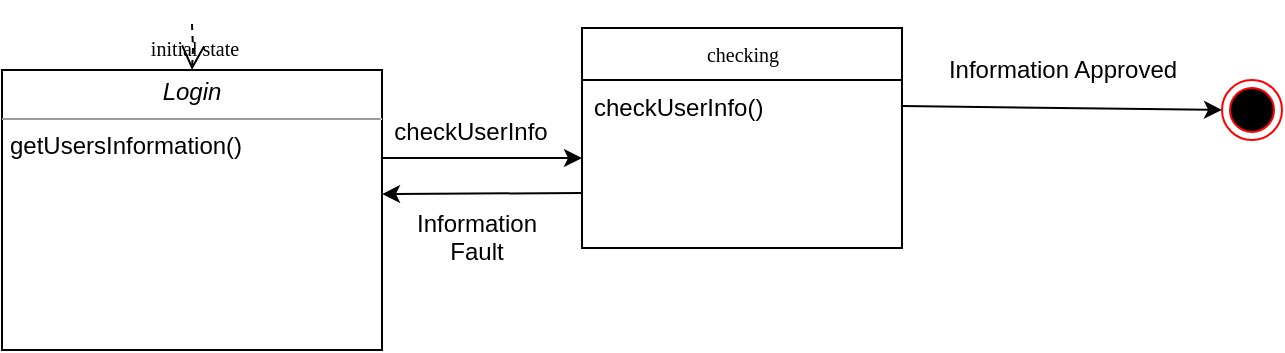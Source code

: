<mxfile version="10.6.7" type="github"><diagram name="Page-1" id="c4acf3e9-155e-7222-9cf6-157b1a14988f"><mxGraphModel dx="1250" dy="582" grid="1" gridSize="10" guides="1" tooltips="1" connect="1" arrows="1" fold="1" page="1" pageScale="1" pageWidth="850" pageHeight="1100" background="#ffffff" math="0" shadow="0"><root><mxCell id="0"/><mxCell id="1" parent="0"/><mxCell id="xkI3HHaoygltYJP1kvN7-2" value="checking" style="swimlane;html=1;fontStyle=0;childLayout=stackLayout;horizontal=1;startSize=26;fillColor=none;horizontalStack=0;resizeParent=1;resizeLast=0;collapsible=1;marginBottom=0;swimlaneFillColor=#ffffff;rounded=0;shadow=0;comic=0;labelBackgroundColor=none;strokeColor=#000000;strokeWidth=1;fontFamily=Verdana;fontSize=10;fontColor=#000000;align=center;" vertex="1" parent="1"><mxGeometry x="350" y="42" width="160" height="110" as="geometry"/></mxCell><mxCell id="xkI3HHaoygltYJP1kvN7-3" value="checkUserInfo()" style="text;html=1;strokeColor=none;fillColor=none;align=left;verticalAlign=top;spacingLeft=4;spacingRight=4;whiteSpace=wrap;overflow=hidden;rotatable=0;points=[[0,0.5],[1,0.5]];portConstraint=eastwest;" vertex="1" parent="xkI3HHaoygltYJP1kvN7-2"><mxGeometry y="26" width="160" height="26" as="geometry"/></mxCell><mxCell id="xkI3HHaoygltYJP1kvN7-4" value="&lt;p style=&quot;margin: 0px ; margin-top: 4px ; text-align: center&quot;&gt;&lt;i&gt;Login&lt;/i&gt;&lt;/p&gt;&lt;hr size=&quot;1&quot;&gt;&lt;p style=&quot;margin: 0px ; margin-left: 4px&quot;&gt;getUsersInformation()&lt;/p&gt;" style="verticalAlign=top;align=left;overflow=fill;fontSize=12;fontFamily=Helvetica;html=1;rounded=0;shadow=0;comic=0;labelBackgroundColor=none;strokeColor=#000000;strokeWidth=1;fillColor=#ffffff;" vertex="1" parent="1"><mxGeometry x="60" y="63" width="190" height="140" as="geometry"/></mxCell><mxCell id="xkI3HHaoygltYJP1kvN7-5" value="initial state" style="edgeStyle=orthogonalEdgeStyle;rounded=0;html=1;dashed=1;labelBackgroundColor=none;startFill=0;endArrow=open;endFill=0;endSize=10;fontFamily=Verdana;fontSize=10;" edge="1" parent="1" target="xkI3HHaoygltYJP1kvN7-4"><mxGeometry relative="1" as="geometry"><Array as="points"/><mxPoint x="155" y="40" as="sourcePoint"/><mxPoint x="50" y="191.2" as="targetPoint"/></mxGeometry></mxCell><mxCell id="xkI3HHaoygltYJP1kvN7-6" value="" style="endArrow=classic;html=1;entryX=0;entryY=0.5;entryDx=0;entryDy=0;" edge="1" parent="1"><mxGeometry width="50" height="50" relative="1" as="geometry"><mxPoint x="250" y="107" as="sourcePoint"/><mxPoint x="350" y="107" as="targetPoint"/></mxGeometry></mxCell><mxCell id="xkI3HHaoygltYJP1kvN7-7" value="checkUserInfo&lt;br&gt;" style="text;html=1;resizable=0;points=[];align=center;verticalAlign=middle;labelBackgroundColor=#ffffff;" vertex="1" connectable="0" parent="xkI3HHaoygltYJP1kvN7-6"><mxGeometry x="-0.292" y="-2" relative="1" as="geometry"><mxPoint x="8" y="-15" as="offset"/></mxGeometry></mxCell><mxCell id="xkI3HHaoygltYJP1kvN7-8" value="" style="endArrow=classic;html=1;entryX=0;entryY=0.5;entryDx=0;entryDy=0;exitX=1;exitY=0.5;exitDx=0;exitDy=0;" edge="1" parent="1" source="xkI3HHaoygltYJP1kvN7-3" target="xkI3HHaoygltYJP1kvN7-12"><mxGeometry width="50" height="50" relative="1" as="geometry"><mxPoint x="520" y="107" as="sourcePoint"/><mxPoint x="570" y="57" as="targetPoint"/></mxGeometry></mxCell><mxCell id="xkI3HHaoygltYJP1kvN7-9" value="Information Approved" style="text;html=1;resizable=0;points=[];align=center;verticalAlign=middle;labelBackgroundColor=#ffffff;" vertex="1" connectable="0" parent="xkI3HHaoygltYJP1kvN7-8"><mxGeometry x="0.168" relative="1" as="geometry"><mxPoint x="-14" y="-19" as="offset"/></mxGeometry></mxCell><mxCell id="xkI3HHaoygltYJP1kvN7-10" value="" style="endArrow=classic;html=1;exitX=0;exitY=0.75;exitDx=0;exitDy=0;entryX=1;entryY=0.443;entryDx=0;entryDy=0;entryPerimeter=0;" edge="1" parent="1" source="xkI3HHaoygltYJP1kvN7-2" target="xkI3HHaoygltYJP1kvN7-4"><mxGeometry width="50" height="50" relative="1" as="geometry"><mxPoint x="275" y="158" as="sourcePoint"/><mxPoint x="325" y="108" as="targetPoint"/></mxGeometry></mxCell><mxCell id="xkI3HHaoygltYJP1kvN7-11" value="Information&lt;br&gt;Fault&lt;br&gt;&lt;br&gt;" style="text;html=1;resizable=0;points=[];align=center;verticalAlign=middle;labelBackgroundColor=#ffffff;" vertex="1" connectable="0" parent="xkI3HHaoygltYJP1kvN7-10"><mxGeometry x="-0.208" y="4" relative="1" as="geometry"><mxPoint x="-14" y="25" as="offset"/></mxGeometry></mxCell><mxCell id="xkI3HHaoygltYJP1kvN7-12" value="" style="ellipse;html=1;shape=endState;fillColor=#000000;strokeColor=#ff0000;" vertex="1" parent="1"><mxGeometry x="670" y="68" width="30" height="30" as="geometry"/></mxCell></root></mxGraphModel></diagram></mxfile>